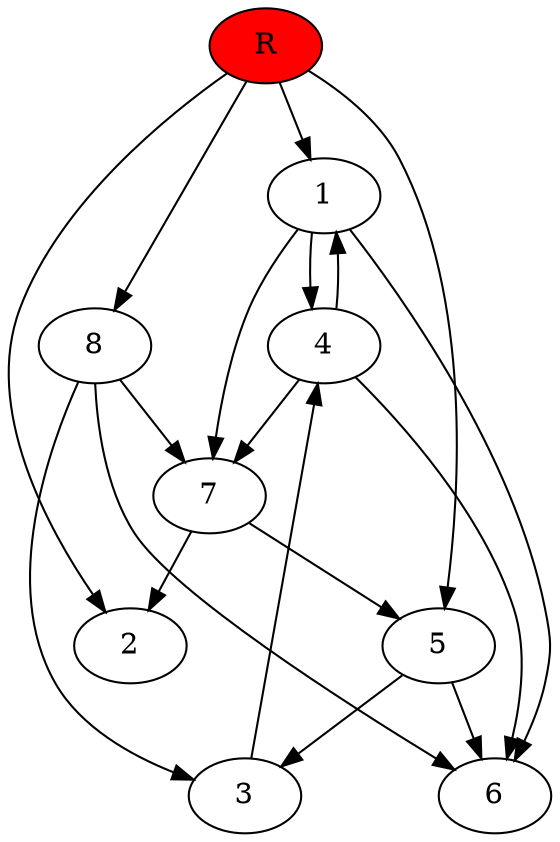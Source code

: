 digraph prb4981 {
	1
	2
	3
	4
	5
	6
	7
	8
	R [fillcolor="#ff0000" style=filled]
	1 -> 4
	1 -> 6
	1 -> 7
	3 -> 4
	4 -> 1
	4 -> 6
	4 -> 7
	5 -> 3
	5 -> 6
	7 -> 2
	7 -> 5
	8 -> 3
	8 -> 6
	8 -> 7
	R -> 1
	R -> 2
	R -> 5
	R -> 8
}
